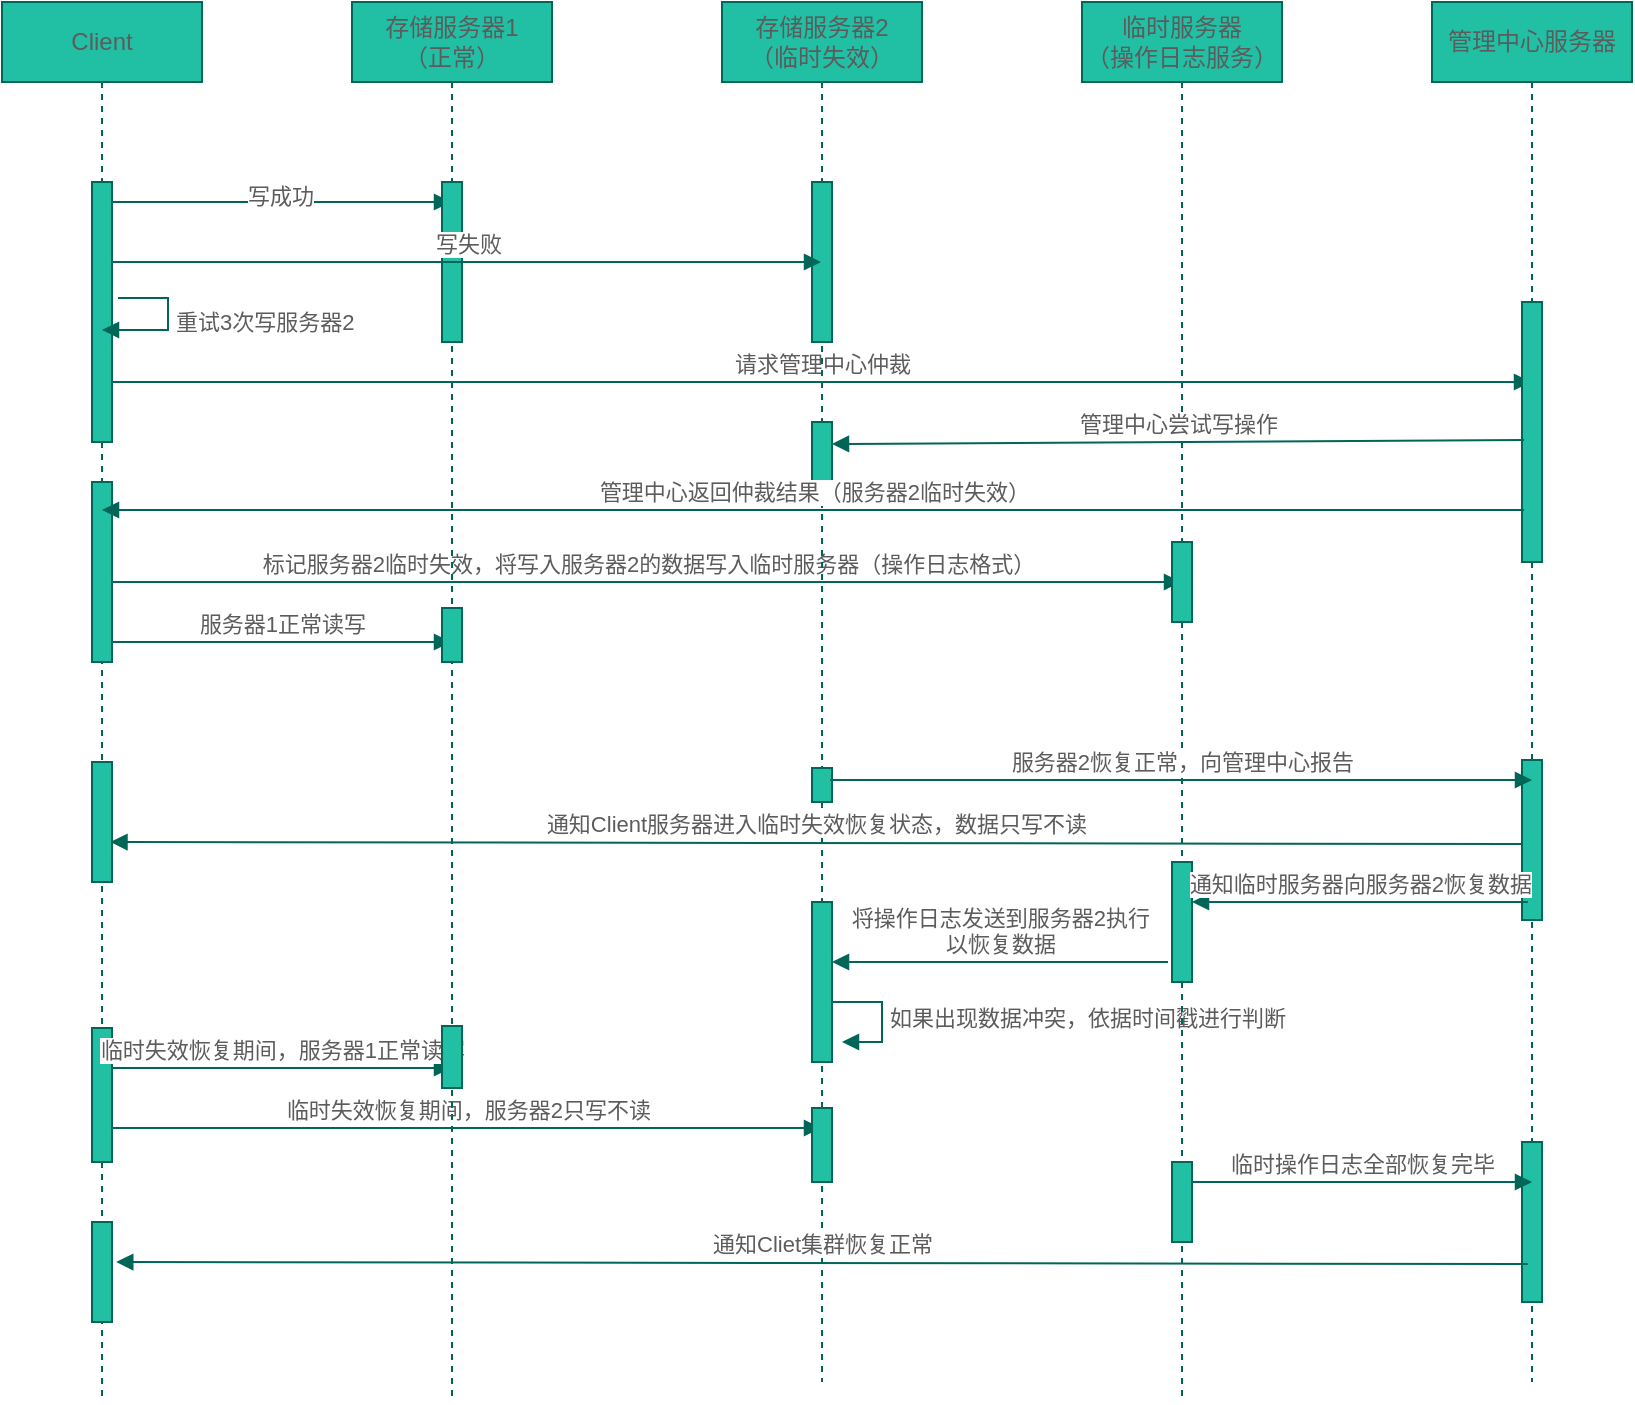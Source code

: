 <mxfile version="13.7.9" type="embed"><diagram id="bUTP8GtsCs6HYI4gjt67" name="Page-1"><mxGraphModel dx="1884" dy="743" grid="1" gridSize="10" guides="1" tooltips="1" connect="1" arrows="1" fold="1" page="1" pageScale="1" pageWidth="850" pageHeight="1100" math="0" shadow="0"><root><mxCell id="0"/><mxCell id="1" parent="0"/><mxCell id="rHoo9iBPds4gj_GHf4b--6" value="&lt;span&gt;Client&lt;/span&gt;" style="shape=umlLifeline;perimeter=lifelinePerimeter;whiteSpace=wrap;html=1;container=1;collapsible=0;recursiveResize=0;outlineConnect=0;fillColor=#21C0A5;strokeColor=#006658;fontColor=#5C5C5C;" parent="1" vertex="1"><mxGeometry x="-15" y="190" width="100" height="700" as="geometry"/></mxCell><mxCell id="rHoo9iBPds4gj_GHf4b--11" value="" style="html=1;points=[];perimeter=orthogonalPerimeter;fillColor=#21C0A5;strokeColor=#006658;fontColor=#5C5C5C;" parent="rHoo9iBPds4gj_GHf4b--6" vertex="1"><mxGeometry x="45" y="90" width="10" height="130" as="geometry"/></mxCell><mxCell id="rHoo9iBPds4gj_GHf4b--13" value="" style="html=1;verticalAlign=bottom;endArrow=block;strokeColor=#006658;fontColor=#5C5C5C;" parent="rHoo9iBPds4gj_GHf4b--6" target="rHoo9iBPds4gj_GHf4b--7" edge="1"><mxGeometry width="80" relative="1" as="geometry"><mxPoint x="55" y="100" as="sourcePoint"/><mxPoint x="135" y="100" as="targetPoint"/></mxGeometry></mxCell><mxCell id="rHoo9iBPds4gj_GHf4b--16" value="写成功" style="edgeLabel;html=1;align=center;verticalAlign=middle;resizable=0;points=[];fontColor=#5C5C5C;" parent="rHoo9iBPds4gj_GHf4b--13" vertex="1" connectable="0"><mxGeometry x="-0.009" y="3" relative="1" as="geometry"><mxPoint as="offset"/></mxGeometry></mxCell><mxCell id="rHoo9iBPds4gj_GHf4b--18" value="重试3次写服务器2" style="edgeStyle=orthogonalEdgeStyle;html=1;align=left;spacingLeft=2;endArrow=block;rounded=0;entryX=-0.3;entryY=-0.1;entryDx=0;entryDy=0;entryPerimeter=0;strokeColor=#006658;fontColor=#5C5C5C;" parent="rHoo9iBPds4gj_GHf4b--6" edge="1"><mxGeometry relative="1" as="geometry"><mxPoint x="58" y="148" as="sourcePoint"/><Array as="points"><mxPoint x="83" y="148"/><mxPoint x="83" y="164"/></Array><mxPoint x="50" y="164" as="targetPoint"/></mxGeometry></mxCell><mxCell id="rHoo9iBPds4gj_GHf4b--23" value="请求管理中心仲裁" style="html=1;verticalAlign=bottom;endArrow=block;strokeColor=#006658;fontColor=#5C5C5C;" parent="rHoo9iBPds4gj_GHf4b--6" target="rHoo9iBPds4gj_GHf4b--10" edge="1"><mxGeometry width="80" relative="1" as="geometry"><mxPoint x="55" y="190" as="sourcePoint"/><mxPoint x="135" y="190" as="targetPoint"/></mxGeometry></mxCell><mxCell id="rHoo9iBPds4gj_GHf4b--27" value="" style="html=1;points=[];perimeter=orthogonalPerimeter;fillColor=#21C0A5;strokeColor=#006658;fontColor=#5C5C5C;" parent="rHoo9iBPds4gj_GHf4b--6" vertex="1"><mxGeometry x="45" y="240" width="10" height="90" as="geometry"/></mxCell><mxCell id="rHoo9iBPds4gj_GHf4b--29" value="标记服务器2临时失效，将写入服务器2的数据写入临时服务器（操作日志格式）" style="html=1;verticalAlign=bottom;endArrow=block;strokeColor=#006658;fontColor=#5C5C5C;" parent="rHoo9iBPds4gj_GHf4b--6" target="rHoo9iBPds4gj_GHf4b--9" edge="1"><mxGeometry width="80" relative="1" as="geometry"><mxPoint x="55" y="290" as="sourcePoint"/><mxPoint x="135" y="290" as="targetPoint"/></mxGeometry></mxCell><mxCell id="rHoo9iBPds4gj_GHf4b--33" value="" style="html=1;points=[];perimeter=orthogonalPerimeter;fillColor=#21C0A5;strokeColor=#006658;fontColor=#5C5C5C;" parent="rHoo9iBPds4gj_GHf4b--6" vertex="1"><mxGeometry x="45" y="380" width="10" height="60" as="geometry"/></mxCell><mxCell id="rHoo9iBPds4gj_GHf4b--36" value="服务器1正常读写" style="html=1;verticalAlign=bottom;endArrow=block;strokeColor=#006658;fontColor=#5C5C5C;" parent="rHoo9iBPds4gj_GHf4b--6" target="rHoo9iBPds4gj_GHf4b--7" edge="1"><mxGeometry width="80" relative="1" as="geometry"><mxPoint x="55" y="320" as="sourcePoint"/><mxPoint x="135" y="320" as="targetPoint"/></mxGeometry></mxCell><mxCell id="rHoo9iBPds4gj_GHf4b--44" value="" style="html=1;points=[];perimeter=orthogonalPerimeter;fillColor=#21C0A5;strokeColor=#006658;fontColor=#5C5C5C;" parent="rHoo9iBPds4gj_GHf4b--6" vertex="1"><mxGeometry x="45" y="513" width="10" height="67" as="geometry"/></mxCell><mxCell id="rHoo9iBPds4gj_GHf4b--46" value="临时失效恢复期间，服务器1正常读写" style="html=1;verticalAlign=bottom;endArrow=block;strokeColor=#006658;fontColor=#5C5C5C;" parent="rHoo9iBPds4gj_GHf4b--6" edge="1"><mxGeometry width="80" relative="1" as="geometry"><mxPoint x="55" y="533" as="sourcePoint"/><mxPoint x="224.5" y="533" as="targetPoint"/></mxGeometry></mxCell><mxCell id="rHoo9iBPds4gj_GHf4b--48" value="临时失效恢复期间，服务器2只写不读" style="html=1;verticalAlign=bottom;endArrow=block;strokeColor=#006658;fontColor=#5C5C5C;" parent="rHoo9iBPds4gj_GHf4b--6" edge="1"><mxGeometry width="80" relative="1" as="geometry"><mxPoint x="55" y="563" as="sourcePoint"/><mxPoint x="409.5" y="563" as="targetPoint"/></mxGeometry></mxCell><mxCell id="rHoo9iBPds4gj_GHf4b--55" value="" style="html=1;points=[];perimeter=orthogonalPerimeter;fillColor=#21C0A5;strokeColor=#006658;fontColor=#5C5C5C;" parent="rHoo9iBPds4gj_GHf4b--6" vertex="1"><mxGeometry x="45" y="610" width="10" height="50" as="geometry"/></mxCell><mxCell id="rHoo9iBPds4gj_GHf4b--7" value="&lt;span&gt;存储服务器1&lt;br&gt;（正常）&lt;br&gt;&lt;/span&gt;" style="shape=umlLifeline;perimeter=lifelinePerimeter;whiteSpace=wrap;html=1;container=1;collapsible=0;recursiveResize=0;outlineConnect=0;fillColor=#21C0A5;strokeColor=#006658;fontColor=#5C5C5C;" parent="1" vertex="1"><mxGeometry x="160" y="190" width="100" height="700" as="geometry"/></mxCell><mxCell id="rHoo9iBPds4gj_GHf4b--45" value="" style="html=1;points=[];perimeter=orthogonalPerimeter;fillColor=#21C0A5;strokeColor=#006658;fontColor=#5C5C5C;" parent="rHoo9iBPds4gj_GHf4b--7" vertex="1"><mxGeometry x="45" y="512" width="10" height="31" as="geometry"/></mxCell><mxCell id="rHoo9iBPds4gj_GHf4b--12" value="" style="html=1;points=[];perimeter=orthogonalPerimeter;fillColor=#21C0A5;strokeColor=#006658;fontColor=#5C5C5C;" parent="rHoo9iBPds4gj_GHf4b--7" vertex="1"><mxGeometry x="45" y="90" width="10" height="80" as="geometry"/></mxCell><mxCell id="rHoo9iBPds4gj_GHf4b--35" value="" style="html=1;points=[];perimeter=orthogonalPerimeter;fillColor=#21C0A5;strokeColor=#006658;fontColor=#5C5C5C;" parent="rHoo9iBPds4gj_GHf4b--7" vertex="1"><mxGeometry x="45" y="303" width="10" height="27" as="geometry"/></mxCell><mxCell id="rHoo9iBPds4gj_GHf4b--8" value="&lt;span&gt;存储服务器2&lt;br&gt;（临时失效）&lt;br&gt;&lt;/span&gt;" style="shape=umlLifeline;perimeter=lifelinePerimeter;whiteSpace=wrap;html=1;container=1;collapsible=0;recursiveResize=0;outlineConnect=0;fillColor=#21C0A5;strokeColor=#006658;fontColor=#5C5C5C;" parent="1" vertex="1"><mxGeometry x="345" y="190" width="100" height="690" as="geometry"/></mxCell><mxCell id="rHoo9iBPds4gj_GHf4b--14" value="" style="html=1;points=[];perimeter=orthogonalPerimeter;fillColor=#21C0A5;strokeColor=#006658;fontColor=#5C5C5C;" parent="rHoo9iBPds4gj_GHf4b--8" vertex="1"><mxGeometry x="45" y="90" width="10" height="80" as="geometry"/></mxCell><mxCell id="rHoo9iBPds4gj_GHf4b--24" value="" style="html=1;points=[];perimeter=orthogonalPerimeter;fillColor=#21C0A5;strokeColor=#006658;fontColor=#5C5C5C;" parent="rHoo9iBPds4gj_GHf4b--8" vertex="1"><mxGeometry x="45" y="210" width="10" height="40" as="geometry"/></mxCell><mxCell id="rHoo9iBPds4gj_GHf4b--30" value="" style="html=1;points=[];perimeter=orthogonalPerimeter;fillColor=#21C0A5;strokeColor=#006658;fontColor=#5C5C5C;" parent="rHoo9iBPds4gj_GHf4b--8" vertex="1"><mxGeometry x="45" y="383" width="10" height="17" as="geometry"/></mxCell><mxCell id="rHoo9iBPds4gj_GHf4b--42" value="" style="html=1;points=[];perimeter=orthogonalPerimeter;fillColor=#21C0A5;strokeColor=#006658;fontColor=#5C5C5C;" parent="rHoo9iBPds4gj_GHf4b--8" vertex="1"><mxGeometry x="45" y="450" width="10" height="80" as="geometry"/></mxCell><mxCell id="rHoo9iBPds4gj_GHf4b--47" value="" style="html=1;points=[];perimeter=orthogonalPerimeter;fillColor=#21C0A5;strokeColor=#006658;fontColor=#5C5C5C;" parent="rHoo9iBPds4gj_GHf4b--8" vertex="1"><mxGeometry x="45" y="553" width="10" height="37" as="geometry"/></mxCell><mxCell id="rHoo9iBPds4gj_GHf4b--51" value="如果出现数据冲突，依据时间戳进行判断" style="edgeStyle=orthogonalEdgeStyle;html=1;align=left;spacingLeft=2;endArrow=block;rounded=0;entryX=1;entryY=0;strokeColor=#006658;fontColor=#5C5C5C;" parent="rHoo9iBPds4gj_GHf4b--8" edge="1"><mxGeometry relative="1" as="geometry"><mxPoint x="55" y="500" as="sourcePoint"/><Array as="points"><mxPoint x="80" y="500"/></Array><mxPoint x="60" y="520" as="targetPoint"/></mxGeometry></mxCell><mxCell id="rHoo9iBPds4gj_GHf4b--9" value="&lt;span&gt;临时服务器&lt;/span&gt;&lt;br&gt;&lt;span&gt;（操作日志服务）&lt;/span&gt;" style="shape=umlLifeline;perimeter=lifelinePerimeter;whiteSpace=wrap;html=1;container=1;collapsible=0;recursiveResize=0;outlineConnect=0;fillColor=#21C0A5;strokeColor=#006658;fontColor=#5C5C5C;" parent="1" vertex="1"><mxGeometry x="525" y="190" width="100" height="700" as="geometry"/></mxCell><mxCell id="rHoo9iBPds4gj_GHf4b--28" value="" style="html=1;points=[];perimeter=orthogonalPerimeter;fillColor=#21C0A5;strokeColor=#006658;fontColor=#5C5C5C;" parent="rHoo9iBPds4gj_GHf4b--9" vertex="1"><mxGeometry x="45" y="270" width="10" height="40" as="geometry"/></mxCell><mxCell id="rHoo9iBPds4gj_GHf4b--38" value="" style="html=1;points=[];perimeter=orthogonalPerimeter;fillColor=#21C0A5;strokeColor=#006658;fontColor=#5C5C5C;" parent="rHoo9iBPds4gj_GHf4b--9" vertex="1"><mxGeometry x="45" y="430" width="10" height="60" as="geometry"/></mxCell><mxCell id="rHoo9iBPds4gj_GHf4b--52" value="" style="html=1;points=[];perimeter=orthogonalPerimeter;fillColor=#21C0A5;strokeColor=#006658;fontColor=#5C5C5C;" parent="rHoo9iBPds4gj_GHf4b--9" vertex="1"><mxGeometry x="45" y="580" width="10" height="40" as="geometry"/></mxCell><mxCell id="rHoo9iBPds4gj_GHf4b--10" value="&lt;span&gt;管理中心服务器&lt;/span&gt;" style="shape=umlLifeline;perimeter=lifelinePerimeter;whiteSpace=wrap;html=1;container=1;collapsible=0;recursiveResize=0;outlineConnect=0;fillColor=#21C0A5;strokeColor=#006658;fontColor=#5C5C5C;" parent="1" vertex="1"><mxGeometry x="700" y="190" width="100" height="690" as="geometry"/></mxCell><mxCell id="rHoo9iBPds4gj_GHf4b--22" value="" style="html=1;points=[];perimeter=orthogonalPerimeter;fillColor=#21C0A5;strokeColor=#006658;fontColor=#5C5C5C;" parent="rHoo9iBPds4gj_GHf4b--10" vertex="1"><mxGeometry x="45" y="150" width="10" height="130" as="geometry"/></mxCell><mxCell id="rHoo9iBPds4gj_GHf4b--31" value="" style="html=1;points=[];perimeter=orthogonalPerimeter;fillColor=#21C0A5;strokeColor=#006658;fontColor=#5C5C5C;" parent="rHoo9iBPds4gj_GHf4b--10" vertex="1"><mxGeometry x="45" y="379" width="10" height="80" as="geometry"/></mxCell><mxCell id="rHoo9iBPds4gj_GHf4b--53" value="" style="html=1;points=[];perimeter=orthogonalPerimeter;fillColor=#21C0A5;strokeColor=#006658;fontColor=#5C5C5C;" parent="rHoo9iBPds4gj_GHf4b--10" vertex="1"><mxGeometry x="45" y="570" width="10" height="80" as="geometry"/></mxCell><mxCell id="rHoo9iBPds4gj_GHf4b--15" value="写失败" style="html=1;verticalAlign=bottom;endArrow=block;strokeColor=#006658;fontColor=#5C5C5C;" parent="1" target="rHoo9iBPds4gj_GHf4b--8" edge="1"><mxGeometry width="80" relative="1" as="geometry"><mxPoint x="40" y="320" as="sourcePoint"/><mxPoint x="120" y="320" as="targetPoint"/></mxGeometry></mxCell><mxCell id="rHoo9iBPds4gj_GHf4b--25" value="管理中心尝试写操作" style="html=1;verticalAlign=bottom;endArrow=block;exitX=0.1;exitY=0.531;exitDx=0;exitDy=0;exitPerimeter=0;entryX=1;entryY=0.275;entryDx=0;entryDy=0;entryPerimeter=0;strokeColor=#006658;fontColor=#5C5C5C;" parent="1" source="rHoo9iBPds4gj_GHf4b--22" target="rHoo9iBPds4gj_GHf4b--24" edge="1"><mxGeometry width="80" relative="1" as="geometry"><mxPoint x="470" y="440" as="sourcePoint"/><mxPoint x="402" y="411" as="targetPoint"/></mxGeometry></mxCell><mxCell id="rHoo9iBPds4gj_GHf4b--26" value="管理中心返回仲裁结果（服务器2临时失效）" style="html=1;verticalAlign=bottom;endArrow=block;exitX=0.1;exitY=0.8;exitDx=0;exitDy=0;exitPerimeter=0;strokeColor=#006658;fontColor=#5C5C5C;" parent="1" source="rHoo9iBPds4gj_GHf4b--22" target="rHoo9iBPds4gj_GHf4b--6" edge="1"><mxGeometry width="80" relative="1" as="geometry"><mxPoint x="748" y="430" as="sourcePoint"/><mxPoint x="402" y="431.97" as="targetPoint"/></mxGeometry></mxCell><mxCell id="rHoo9iBPds4gj_GHf4b--32" value="服务器2恢复正常，向管理中心报告" style="html=1;verticalAlign=bottom;endArrow=block;strokeColor=#006658;fontColor=#5C5C5C;" parent="1" edge="1"><mxGeometry width="80" relative="1" as="geometry"><mxPoint x="399" y="579" as="sourcePoint"/><mxPoint x="750" y="579" as="targetPoint"/></mxGeometry></mxCell><mxCell id="rHoo9iBPds4gj_GHf4b--37" value="通知Client服务器进入临时失效恢复状态，数据只写不读" style="html=1;verticalAlign=bottom;endArrow=block;exitX=0;exitY=0.525;exitDx=0;exitDy=0;exitPerimeter=0;strokeColor=#006658;fontColor=#5C5C5C;" parent="1" source="rHoo9iBPds4gj_GHf4b--31" edge="1"><mxGeometry width="80" relative="1" as="geometry"><mxPoint x="740" y="610" as="sourcePoint"/><mxPoint x="39.25" y="610" as="targetPoint"/></mxGeometry></mxCell><mxCell id="rHoo9iBPds4gj_GHf4b--41" value="通知临时服务器向服务器2恢复数据" style="html=1;verticalAlign=bottom;endArrow=block;exitX=0.1;exitY=0.531;exitDx=0;exitDy=0;exitPerimeter=0;entryX=1;entryY=0.333;entryDx=0;entryDy=0;entryPerimeter=0;strokeColor=#006658;fontColor=#5C5C5C;" parent="1" target="rHoo9iBPds4gj_GHf4b--38" edge="1"><mxGeometry width="80" relative="1" as="geometry"><mxPoint x="748" y="640" as="sourcePoint"/><mxPoint x="402" y="641.97" as="targetPoint"/></mxGeometry></mxCell><mxCell id="rHoo9iBPds4gj_GHf4b--43" value="将操作日志发送到服务器2执行&lt;br&gt;以恢复数据" style="html=1;verticalAlign=bottom;endArrow=block;exitX=0.1;exitY=0.531;exitDx=0;exitDy=0;exitPerimeter=0;entryX=1;entryY=0.333;entryDx=0;entryDy=0;entryPerimeter=0;strokeColor=#006658;fontColor=#5C5C5C;" parent="1" edge="1"><mxGeometry width="80" relative="1" as="geometry"><mxPoint x="568" y="670.02" as="sourcePoint"/><mxPoint x="400" y="670" as="targetPoint"/></mxGeometry></mxCell><mxCell id="rHoo9iBPds4gj_GHf4b--54" value="临时操作日志全部恢复完毕" style="html=1;verticalAlign=bottom;endArrow=block;strokeColor=#006658;fontColor=#5C5C5C;" parent="1" edge="1"><mxGeometry width="80" relative="1" as="geometry"><mxPoint x="580" y="780" as="sourcePoint"/><mxPoint x="750" y="780" as="targetPoint"/></mxGeometry></mxCell><mxCell id="rHoo9iBPds4gj_GHf4b--56" value="通知Cliet集群恢复正常" style="html=1;verticalAlign=bottom;endArrow=block;exitX=0;exitY=0.525;exitDx=0;exitDy=0;exitPerimeter=0;strokeColor=#006658;fontColor=#5C5C5C;" parent="1" edge="1"><mxGeometry width="80" relative="1" as="geometry"><mxPoint x="747.88" y="821" as="sourcePoint"/><mxPoint x="42.13" y="820" as="targetPoint"/></mxGeometry></mxCell></root></mxGraphModel></diagram></mxfile>
